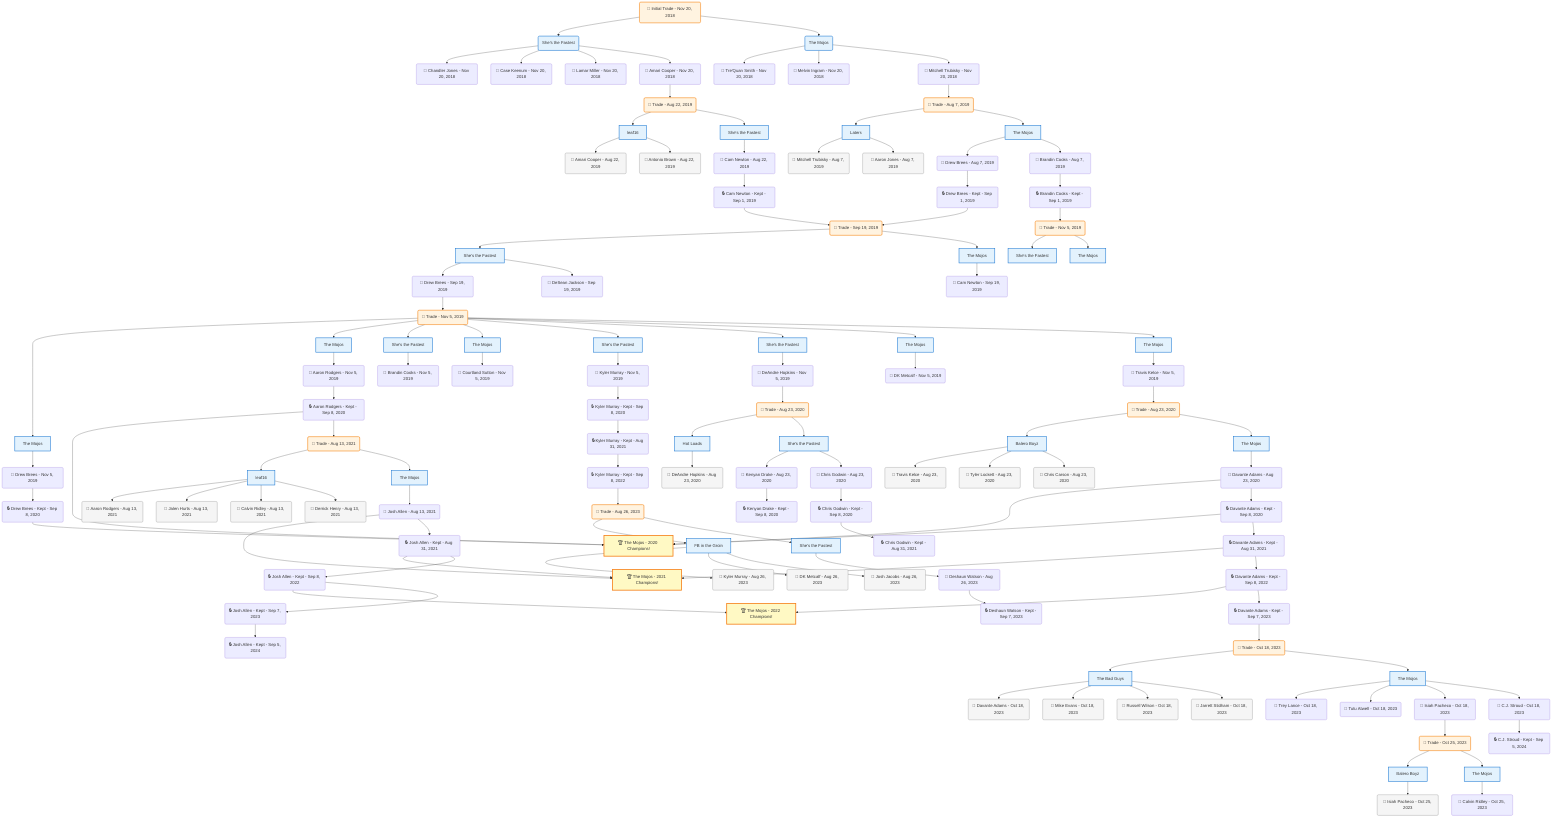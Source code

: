 flowchart TD

    TRADE_MAIN("🔄 Initial Trade - Nov 20, 2018")
    TEAM_1("She's the Fastest")
    TEAM_2("The Mojos")
    NODE_63c58406-5942-47c5-9aa0-0eb46e858add("🔄 Chandler Jones - Nov 20, 2018")
    NODE_a13c6231-66c0-4b66-af82-56e75753d801("🔄 Tre'Quan Smith - Nov 20, 2018")
    NODE_68708261-06db-4dbb-9f9f-58d8cf8524ab("🔄 Melvin Ingram - Nov 20, 2018")
    NODE_2f354ccf-05a5-4f23-9ca3-8bebf7a0167f("🔄 Case Keenum - Nov 20, 2018")
    NODE_8dc00721-c8ee-4169-8a48-ab46d38ed1e7("🔄 Mitchell Trubisky - Nov 20, 2018")
    TRADE_9e3b03b6-ca17-4eb1-9d5e-d8c48567f115_3("🔄 Trade - Aug 7, 2019")
    TEAM_825928a9-7194-43aa-b7ae-fc78c2510b16_4["Laters"]
    NODE_deac0dad-6b46-4aa4-8614-356e9a0a57bb("🔄 Mitchell Trubisky - Aug 7, 2019")
    NODE_3f395a6b-bbdc-4f0a-9d23-7ae05c827b0d("🔄 Aaron Jones - Aug 7, 2019")
    TEAM_bbe2d0ad-54cf-4c22-be82-b2a5f262a157_5["The Mojos"]
    NODE_af292526-792d-45ae-af04-d74fe086ef88("🔄 Drew Brees - Aug 7, 2019")
    NODE_854cc5fd-7579-405b-a4f9-336129c61a5d("🔒 Drew Brees - Kept - Sep 1, 2019")
    TRADE_1e1dc9fa-b6b6-4649-9a4a-9c885a9cd700_6("🔄 Trade - Sep 19, 2019")
    TEAM_4449259f-64af-44fd-9235-1facc0926234_7["She's the Fastest"]
    NODE_68b79e3b-49d8-4244-8784-a18531d13213("🔄 Drew Brees - Sep 19, 2019")
    TRADE_a667e923-b77e-43eb-954f-25ccba06a2e8_8("🔄 Trade - Nov 5, 2019")
    TEAM_bbe2d0ad-54cf-4c22-be82-b2a5f262a157_9["The Mojos"]
    NODE_7be406af-761c-4c8e-bc5c-0f25676e9648("🔄 Drew Brees - Nov 5, 2019")
    NODE_0b7b3fb5-6864-4416-9164-e0fc45c99ab7("🔒 Drew Brees - Kept - Sep 8, 2020")
    CHAMP_bbe2d0ad-54cf-4c22-be82-b2a5f262a157_2020["🏆 The Mojos - 2020 Champions!"]
    TEAM_bbe2d0ad-54cf-4c22-be82-b2a5f262a157_10["The Mojos"]
    NODE_5af397d0-26f8-42f1-9c47-64d3f8fe8285("🔄 Aaron Rodgers - Nov 5, 2019")
    NODE_047e0de7-c51b-4c5b-9d83-266f6b01c070("🔒 Aaron Rodgers - Kept - Sep 8, 2020")
    TRADE_e4fccfb4-45d7-4b39-b3fa-3c821d621471_11("🔄 Trade - Aug 13, 2021")
    TEAM_66fb98f4-89a7-45f9-893a-b41d71e6249d_12["leaf16"]
    NODE_6bb3e177-7ff8-41ea-acd8-56f4f56e1b25("🔄 Aaron Rodgers - Aug 13, 2021")
    NODE_5e353109-3472-43ef-a0e0-668c3c5fc77f("🔄 Jalen Hurts - Aug 13, 2021")
    NODE_ef11cc07-e07a-4645-bf87-834813f2a0d8("🔄 Calvin Ridley - Aug 13, 2021")
    NODE_3a3f7e20-ef59-4dec-a510-94df4939aa24("🔄 Derrick Henry - Aug 13, 2021")
    TEAM_bbe2d0ad-54cf-4c22-be82-b2a5f262a157_13["The Mojos"]
    NODE_2ad2f5a6-4438-4752-a150-99aee3abd7df("🔄 Josh Allen - Aug 13, 2021")
    CHAMP_bbe2d0ad-54cf-4c22-be82-b2a5f262a157_2021["🏆 The Mojos - 2021 Champions!"]
    NODE_eca05795-b8d2-465c-87ea-a29786bb0bf9("🔒 Josh Allen - Kept - Aug 31, 2021")
    NODE_84f20f1f-2812-482e-a17f-97b722b99b57("🔒 Josh Allen - Kept - Sep 8, 2022")
    CHAMP_bbe2d0ad-54cf-4c22-be82-b2a5f262a157_2022["🏆 The Mojos - 2022 Champions!"]
    NODE_d0ed6e4c-f454-4dfe-9a4e-7852bfb57ba7("🔒 Josh Allen - Kept - Sep 7, 2023")
    NODE_057e3440-0fad-4b3d-96b5-0f3a913430de("🔒 Josh Allen - Kept - Sep 5, 2024")
    TEAM_4449259f-64af-44fd-9235-1facc0926234_14["She's the Fastest"]
    NODE_b4bf3bc1-983b-4554-84ec-7840212803a8("🔄 Brandin Cooks - Nov 5, 2019")
    TEAM_bbe2d0ad-54cf-4c22-be82-b2a5f262a157_15["The Mojos"]
    NODE_be8fa4a3-53ab-4b4d-a635-81eab2bd44a9("🔄 Courtland Sutton - Nov 5, 2019")
    TEAM_4449259f-64af-44fd-9235-1facc0926234_16["She's the Fastest"]
    NODE_68cbe36e-1263-4591-b70a-8902c6d0f86b("🔄 Kyler Murray - Nov 5, 2019")
    NODE_7a4e5ab1-ddff-4217-99b4-80b97b2550c0("🔒 Kyler Murray - Kept - Sep 8, 2020")
    NODE_2aaaf3bf-2976-4257-b0f4-b198d1719b17("🔒 Kyler Murray - Kept - Aug 31, 2021")
    NODE_b46f79ff-a9d3-40cf-820d-fd73d6899293("🔒 Kyler Murray - Kept - Sep 8, 2022")
    TRADE_10f0728c-547e-4a2c-b5c6-cc9deec01d7a_17("🔄 Trade - Aug 26, 2023")
    TEAM_f483ecf1-cd17-4991-854b-e52dfc957b45_18["FB in the Groin"]
    NODE_6e064389-09b8-458e-b46b-337eb7318f14("🔄 Kyler Murray - Aug 26, 2023")
    NODE_ee435169-0602-428f-a779-b37ff53dc088("🔄 DK Metcalf - Aug 26, 2023")
    NODE_1ae3fee8-1da4-42d7-aa35-de49ef042a40("🔄 Josh Jacobs - Aug 26, 2023")
    TEAM_4449259f-64af-44fd-9235-1facc0926234_19["She's the Fastest"]
    NODE_5fe28168-367e-40ca-a437-33b34cb5a0fb("🔄 Deshaun Watson - Aug 26, 2023")
    NODE_6ab3b14e-3257-4dc5-afa8-9e794b051e4a("🔒 Deshaun Watson - Kept - Sep 7, 2023")
    TEAM_4449259f-64af-44fd-9235-1facc0926234_20["She's the Fastest"]
    NODE_b67baf67-df27-40d3-9fca-9bcf1039868d("🔄 DeAndre Hopkins - Nov 5, 2019")
    TRADE_3e762486-d9be-47eb-8b4f-c7a7a3f524da_21("🔄 Trade - Aug 23, 2020")
    TEAM_8e9f18ff-62c3-40e8-bb10-32f74cf4ee33_22["Hot Loads"]
    NODE_634ccd28-8ac2-4260-a31f-44769b4637aa("🔄 DeAndre Hopkins - Aug 23, 2020")
    TEAM_4449259f-64af-44fd-9235-1facc0926234_23["She's the Fastest"]
    NODE_eaa082b2-26ff-42a7-84e0-1d53c9a2af29("🔄 Kenyan Drake - Aug 23, 2020")
    NODE_e0a875a1-7456-4b9b-a261-6ee2c666343a("🔒 Kenyan Drake - Kept - Sep 8, 2020")
    NODE_7338af52-9e6f-4277-aeb6-f78afe346197("🔄 Chris Godwin - Aug 23, 2020")
    NODE_7f286d1b-93e0-40cd-a8aa-91d13505a92e("🔒 Chris Godwin - Kept - Sep 8, 2020")
    NODE_6bb534ed-3262-4bce-8aa5-7322e3ec3179("🔒 Chris Godwin - Kept - Aug 31, 2021")
    TEAM_bbe2d0ad-54cf-4c22-be82-b2a5f262a157_24["The Mojos"]
    NODE_a2e35b9f-dfdd-4358-9503-dbda9ce23f28("🔄 DK Metcalf - Nov 5, 2019")
    TEAM_bbe2d0ad-54cf-4c22-be82-b2a5f262a157_25["The Mojos"]
    NODE_b92ddfc1-1e22-41c5-8494-fedbc0a7ed77("🔄 Travis Kelce - Nov 5, 2019")
    TRADE_a74b8747-5f69-41d8-9c4e-6734ac8d7f1f_26("🔄 Trade - Aug 23, 2020")
    TEAM_2feaf03e-fb22-498e-ac8f-e596b6ba7810_27["Balero Boyz"]
    NODE_49662a29-4518-4f4e-9e3f-6e93451a9b81("🔄 Travis Kelce - Aug 23, 2020")
    NODE_da510d43-fcf9-45a7-b393-31f8307f790c("🔄 Tyler Lockett - Aug 23, 2020")
    NODE_e62a406e-ac9b-487c-8b60-f57648ed8c85("🔄 Chris Carson - Aug 23, 2020")
    TEAM_bbe2d0ad-54cf-4c22-be82-b2a5f262a157_28["The Mojos"]
    NODE_095b2baf-5664-4cff-9797-06c0e639366c("🔄 Davante Adams - Aug 23, 2020")
    NODE_4652a835-bcc8-4e4b-9d7f-275e759cdaee("🔒 Davante Adams - Kept - Sep 8, 2020")
    NODE_893a06b6-6d12-43ea-aa07-c545c6d19bd6("🔒 Davante Adams - Kept - Aug 31, 2021")
    NODE_013f5659-9e89-4e9a-adce-847eb926b90f("🔒 Davante Adams - Kept - Sep 8, 2022")
    NODE_8d0c9fc9-93df-4ea2-9620-e94229ab0248("🔒 Davante Adams - Kept - Sep 7, 2023")
    TRADE_cb741e85-5155-413a-9bbc-89b0b565b44a_29("🔄 Trade - Oct 18, 2023")
    TEAM_b2220d1a-ff75-4622-9757-09978901110f_30["The Bad Guys"]
    NODE_e3fec140-de2c-426a-a2dd-148802b3fe8f("🔄 Davante Adams - Oct 18, 2023")
    NODE_f682d985-4891-4878-bb27-7e31e62782e2("🔄 Mike Evans - Oct 18, 2023")
    NODE_b4f30b9c-73c2-4eae-847b-97dd8da4de14("🔄 Russell Wilson - Oct 18, 2023")
    NODE_63a0d36a-1cfe-479e-8e6a-ed5b54eb3321("🔄 Jarrett Stidham - Oct 18, 2023")
    TEAM_bbe2d0ad-54cf-4c22-be82-b2a5f262a157_31["The Mojos"]
    NODE_5b210a74-0640-4596-8294-143efbc19bb6("🔄 Trey Lance - Oct 18, 2023")
    NODE_0c01f8eb-a251-4952-bab0-41313b3bce60("🔄 Tutu Atwell - Oct 18, 2023")
    NODE_4cf50317-e13a-4a7c-9b32-642e89a58f47("🔄 Isiah Pacheco - Oct 18, 2023")
    TRADE_e48f96f4-8b7d-42ca-abe5-7baf4945be3e_32("🔄 Trade - Oct 25, 2023")
    TEAM_2feaf03e-fb22-498e-ac8f-e596b6ba7810_33["Balero Boyz"]
    NODE_bf1da95b-f854-40dc-9bb0-c555d7a1b2f3("🔄 Isiah Pacheco - Oct 25, 2023")
    TEAM_bbe2d0ad-54cf-4c22-be82-b2a5f262a157_34["The Mojos"]
    NODE_dfcea8a6-3bc7-4929-b68b-5291ed19a4b1("🔄 Calvin Ridley - Oct 25, 2023")
    NODE_708291bc-53f5-466c-81d8-f29d0eb4aa15("🔄 C.J. Stroud - Oct 18, 2023")
    NODE_368bdf90-93c3-482e-87ac-a0dfc88ba9f2("🔒 C.J. Stroud - Kept - Sep 5, 2024")
    NODE_c064374a-aa94-4b1b-a672-19360f93a5e3("🔄 DeSean Jackson - Sep 19, 2019")
    TEAM_bbe2d0ad-54cf-4c22-be82-b2a5f262a157_35["The Mojos"]
    NODE_5923fc5a-4a08-40f5-a8db-982b5516d806("🔄 Cam Newton - Sep 19, 2019")
    NODE_1f044a8f-7afd-48c3-b852-fbec2eb27d25("🔄 Brandin Cooks - Aug 7, 2019")
    NODE_eb91fa37-7b95-4a24-8e1f-6b99c0ea7946("🔒 Brandin Cooks - Kept - Sep 1, 2019")
    TRADE_a667e923-b77e-43eb-954f-25ccba06a2e8_36("🔄 Trade - Nov 5, 2019")
    TEAM_4449259f-64af-44fd-9235-1facc0926234_37["She's the Fastest"]
    TEAM_bbe2d0ad-54cf-4c22-be82-b2a5f262a157_38["The Mojos"]
    NODE_d52455c7-6d9d-4b40-8b65-bb300ad491a9("🔄 Lamar Miller - Nov 20, 2018")
    NODE_90bf753e-fdc7-4600-aa32-e8b2fc26a8a9("🔄 Amari Cooper - Nov 20, 2018")
    TRADE_d258c2f9-80ee-4344-8358-e8ab6684ede3_39("🔄 Trade - Aug 22, 2019")
    TEAM_66fb98f4-89a7-45f9-893a-b41d71e6249d_40["leaf16"]
    NODE_c69b04fc-2a53-45cf-b893-b1ad70c630d3("🔄 Amari Cooper - Aug 22, 2019")
    NODE_3a8b07ba-d616-4a49-b7f8-be8a5f459826("🔄 Antonio Brown - Aug 22, 2019")
    TEAM_4449259f-64af-44fd-9235-1facc0926234_41["She's the Fastest"]
    NODE_52a8ca6d-3d29-4d14-989e-6ffc63c651e0("🔄 Cam Newton - Aug 22, 2019")
    NODE_6481e70a-262c-4e01-8739-937295f4ad43("🔒 Cam Newton - Kept - Sep 1, 2019")

    TRADE_MAIN --> TEAM_1
    TRADE_MAIN --> TEAM_2
    TEAM_1 --> NODE_63c58406-5942-47c5-9aa0-0eb46e858add
    TEAM_2 --> NODE_a13c6231-66c0-4b66-af82-56e75753d801
    TEAM_2 --> NODE_68708261-06db-4dbb-9f9f-58d8cf8524ab
    TEAM_1 --> NODE_2f354ccf-05a5-4f23-9ca3-8bebf7a0167f
    TEAM_2 --> NODE_8dc00721-c8ee-4169-8a48-ab46d38ed1e7
    NODE_8dc00721-c8ee-4169-8a48-ab46d38ed1e7 --> TRADE_9e3b03b6-ca17-4eb1-9d5e-d8c48567f115_3
    TRADE_9e3b03b6-ca17-4eb1-9d5e-d8c48567f115_3 --> TEAM_825928a9-7194-43aa-b7ae-fc78c2510b16_4
    TEAM_825928a9-7194-43aa-b7ae-fc78c2510b16_4 --> NODE_deac0dad-6b46-4aa4-8614-356e9a0a57bb
    TEAM_825928a9-7194-43aa-b7ae-fc78c2510b16_4 --> NODE_3f395a6b-bbdc-4f0a-9d23-7ae05c827b0d
    TRADE_9e3b03b6-ca17-4eb1-9d5e-d8c48567f115_3 --> TEAM_bbe2d0ad-54cf-4c22-be82-b2a5f262a157_5
    TEAM_bbe2d0ad-54cf-4c22-be82-b2a5f262a157_5 --> NODE_af292526-792d-45ae-af04-d74fe086ef88
    NODE_af292526-792d-45ae-af04-d74fe086ef88 --> NODE_854cc5fd-7579-405b-a4f9-336129c61a5d
    NODE_854cc5fd-7579-405b-a4f9-336129c61a5d --> TRADE_1e1dc9fa-b6b6-4649-9a4a-9c885a9cd700_6
    TRADE_1e1dc9fa-b6b6-4649-9a4a-9c885a9cd700_6 --> TEAM_4449259f-64af-44fd-9235-1facc0926234_7
    TEAM_4449259f-64af-44fd-9235-1facc0926234_7 --> NODE_68b79e3b-49d8-4244-8784-a18531d13213
    NODE_68b79e3b-49d8-4244-8784-a18531d13213 --> TRADE_a667e923-b77e-43eb-954f-25ccba06a2e8_8
    TRADE_a667e923-b77e-43eb-954f-25ccba06a2e8_8 --> TEAM_bbe2d0ad-54cf-4c22-be82-b2a5f262a157_9
    TEAM_bbe2d0ad-54cf-4c22-be82-b2a5f262a157_9 --> NODE_7be406af-761c-4c8e-bc5c-0f25676e9648
    NODE_7be406af-761c-4c8e-bc5c-0f25676e9648 --> NODE_0b7b3fb5-6864-4416-9164-e0fc45c99ab7
    NODE_0b7b3fb5-6864-4416-9164-e0fc45c99ab7 --> CHAMP_bbe2d0ad-54cf-4c22-be82-b2a5f262a157_2020
    TRADE_a667e923-b77e-43eb-954f-25ccba06a2e8_8 --> TEAM_bbe2d0ad-54cf-4c22-be82-b2a5f262a157_10
    TEAM_bbe2d0ad-54cf-4c22-be82-b2a5f262a157_10 --> NODE_5af397d0-26f8-42f1-9c47-64d3f8fe8285
    NODE_5af397d0-26f8-42f1-9c47-64d3f8fe8285 --> NODE_047e0de7-c51b-4c5b-9d83-266f6b01c070
    NODE_047e0de7-c51b-4c5b-9d83-266f6b01c070 --> CHAMP_bbe2d0ad-54cf-4c22-be82-b2a5f262a157_2020
    NODE_047e0de7-c51b-4c5b-9d83-266f6b01c070 --> TRADE_e4fccfb4-45d7-4b39-b3fa-3c821d621471_11
    TRADE_e4fccfb4-45d7-4b39-b3fa-3c821d621471_11 --> TEAM_66fb98f4-89a7-45f9-893a-b41d71e6249d_12
    TEAM_66fb98f4-89a7-45f9-893a-b41d71e6249d_12 --> NODE_6bb3e177-7ff8-41ea-acd8-56f4f56e1b25
    TEAM_66fb98f4-89a7-45f9-893a-b41d71e6249d_12 --> NODE_5e353109-3472-43ef-a0e0-668c3c5fc77f
    TEAM_66fb98f4-89a7-45f9-893a-b41d71e6249d_12 --> NODE_ef11cc07-e07a-4645-bf87-834813f2a0d8
    TEAM_66fb98f4-89a7-45f9-893a-b41d71e6249d_12 --> NODE_3a3f7e20-ef59-4dec-a510-94df4939aa24
    TRADE_e4fccfb4-45d7-4b39-b3fa-3c821d621471_11 --> TEAM_bbe2d0ad-54cf-4c22-be82-b2a5f262a157_13
    TEAM_bbe2d0ad-54cf-4c22-be82-b2a5f262a157_13 --> NODE_2ad2f5a6-4438-4752-a150-99aee3abd7df
    NODE_2ad2f5a6-4438-4752-a150-99aee3abd7df --> CHAMP_bbe2d0ad-54cf-4c22-be82-b2a5f262a157_2021
    NODE_2ad2f5a6-4438-4752-a150-99aee3abd7df --> NODE_eca05795-b8d2-465c-87ea-a29786bb0bf9
    NODE_eca05795-b8d2-465c-87ea-a29786bb0bf9 --> CHAMP_bbe2d0ad-54cf-4c22-be82-b2a5f262a157_2021
    NODE_eca05795-b8d2-465c-87ea-a29786bb0bf9 --> NODE_84f20f1f-2812-482e-a17f-97b722b99b57
    NODE_84f20f1f-2812-482e-a17f-97b722b99b57 --> CHAMP_bbe2d0ad-54cf-4c22-be82-b2a5f262a157_2022
    NODE_84f20f1f-2812-482e-a17f-97b722b99b57 --> NODE_d0ed6e4c-f454-4dfe-9a4e-7852bfb57ba7
    NODE_d0ed6e4c-f454-4dfe-9a4e-7852bfb57ba7 --> NODE_057e3440-0fad-4b3d-96b5-0f3a913430de
    TRADE_a667e923-b77e-43eb-954f-25ccba06a2e8_8 --> TEAM_4449259f-64af-44fd-9235-1facc0926234_14
    TEAM_4449259f-64af-44fd-9235-1facc0926234_14 --> NODE_b4bf3bc1-983b-4554-84ec-7840212803a8
    TRADE_a667e923-b77e-43eb-954f-25ccba06a2e8_8 --> TEAM_bbe2d0ad-54cf-4c22-be82-b2a5f262a157_15
    TEAM_bbe2d0ad-54cf-4c22-be82-b2a5f262a157_15 --> NODE_be8fa4a3-53ab-4b4d-a635-81eab2bd44a9
    TRADE_a667e923-b77e-43eb-954f-25ccba06a2e8_8 --> TEAM_4449259f-64af-44fd-9235-1facc0926234_16
    TEAM_4449259f-64af-44fd-9235-1facc0926234_16 --> NODE_68cbe36e-1263-4591-b70a-8902c6d0f86b
    NODE_68cbe36e-1263-4591-b70a-8902c6d0f86b --> NODE_7a4e5ab1-ddff-4217-99b4-80b97b2550c0
    NODE_7a4e5ab1-ddff-4217-99b4-80b97b2550c0 --> NODE_2aaaf3bf-2976-4257-b0f4-b198d1719b17
    NODE_2aaaf3bf-2976-4257-b0f4-b198d1719b17 --> NODE_b46f79ff-a9d3-40cf-820d-fd73d6899293
    NODE_b46f79ff-a9d3-40cf-820d-fd73d6899293 --> TRADE_10f0728c-547e-4a2c-b5c6-cc9deec01d7a_17
    TRADE_10f0728c-547e-4a2c-b5c6-cc9deec01d7a_17 --> TEAM_f483ecf1-cd17-4991-854b-e52dfc957b45_18
    TEAM_f483ecf1-cd17-4991-854b-e52dfc957b45_18 --> NODE_6e064389-09b8-458e-b46b-337eb7318f14
    TEAM_f483ecf1-cd17-4991-854b-e52dfc957b45_18 --> NODE_ee435169-0602-428f-a779-b37ff53dc088
    TEAM_f483ecf1-cd17-4991-854b-e52dfc957b45_18 --> NODE_1ae3fee8-1da4-42d7-aa35-de49ef042a40
    TRADE_10f0728c-547e-4a2c-b5c6-cc9deec01d7a_17 --> TEAM_4449259f-64af-44fd-9235-1facc0926234_19
    TEAM_4449259f-64af-44fd-9235-1facc0926234_19 --> NODE_5fe28168-367e-40ca-a437-33b34cb5a0fb
    NODE_5fe28168-367e-40ca-a437-33b34cb5a0fb --> NODE_6ab3b14e-3257-4dc5-afa8-9e794b051e4a
    TRADE_a667e923-b77e-43eb-954f-25ccba06a2e8_8 --> TEAM_4449259f-64af-44fd-9235-1facc0926234_20
    TEAM_4449259f-64af-44fd-9235-1facc0926234_20 --> NODE_b67baf67-df27-40d3-9fca-9bcf1039868d
    NODE_b67baf67-df27-40d3-9fca-9bcf1039868d --> TRADE_3e762486-d9be-47eb-8b4f-c7a7a3f524da_21
    TRADE_3e762486-d9be-47eb-8b4f-c7a7a3f524da_21 --> TEAM_8e9f18ff-62c3-40e8-bb10-32f74cf4ee33_22
    TEAM_8e9f18ff-62c3-40e8-bb10-32f74cf4ee33_22 --> NODE_634ccd28-8ac2-4260-a31f-44769b4637aa
    TRADE_3e762486-d9be-47eb-8b4f-c7a7a3f524da_21 --> TEAM_4449259f-64af-44fd-9235-1facc0926234_23
    TEAM_4449259f-64af-44fd-9235-1facc0926234_23 --> NODE_eaa082b2-26ff-42a7-84e0-1d53c9a2af29
    NODE_eaa082b2-26ff-42a7-84e0-1d53c9a2af29 --> NODE_e0a875a1-7456-4b9b-a261-6ee2c666343a
    TEAM_4449259f-64af-44fd-9235-1facc0926234_23 --> NODE_7338af52-9e6f-4277-aeb6-f78afe346197
    NODE_7338af52-9e6f-4277-aeb6-f78afe346197 --> NODE_7f286d1b-93e0-40cd-a8aa-91d13505a92e
    NODE_7f286d1b-93e0-40cd-a8aa-91d13505a92e --> NODE_6bb534ed-3262-4bce-8aa5-7322e3ec3179
    TRADE_a667e923-b77e-43eb-954f-25ccba06a2e8_8 --> TEAM_bbe2d0ad-54cf-4c22-be82-b2a5f262a157_24
    TEAM_bbe2d0ad-54cf-4c22-be82-b2a5f262a157_24 --> NODE_a2e35b9f-dfdd-4358-9503-dbda9ce23f28
    TRADE_a667e923-b77e-43eb-954f-25ccba06a2e8_8 --> TEAM_bbe2d0ad-54cf-4c22-be82-b2a5f262a157_25
    TEAM_bbe2d0ad-54cf-4c22-be82-b2a5f262a157_25 --> NODE_b92ddfc1-1e22-41c5-8494-fedbc0a7ed77
    NODE_b92ddfc1-1e22-41c5-8494-fedbc0a7ed77 --> TRADE_a74b8747-5f69-41d8-9c4e-6734ac8d7f1f_26
    TRADE_a74b8747-5f69-41d8-9c4e-6734ac8d7f1f_26 --> TEAM_2feaf03e-fb22-498e-ac8f-e596b6ba7810_27
    TEAM_2feaf03e-fb22-498e-ac8f-e596b6ba7810_27 --> NODE_49662a29-4518-4f4e-9e3f-6e93451a9b81
    TEAM_2feaf03e-fb22-498e-ac8f-e596b6ba7810_27 --> NODE_da510d43-fcf9-45a7-b393-31f8307f790c
    TEAM_2feaf03e-fb22-498e-ac8f-e596b6ba7810_27 --> NODE_e62a406e-ac9b-487c-8b60-f57648ed8c85
    TRADE_a74b8747-5f69-41d8-9c4e-6734ac8d7f1f_26 --> TEAM_bbe2d0ad-54cf-4c22-be82-b2a5f262a157_28
    TEAM_bbe2d0ad-54cf-4c22-be82-b2a5f262a157_28 --> NODE_095b2baf-5664-4cff-9797-06c0e639366c
    NODE_095b2baf-5664-4cff-9797-06c0e639366c --> CHAMP_bbe2d0ad-54cf-4c22-be82-b2a5f262a157_2020
    NODE_095b2baf-5664-4cff-9797-06c0e639366c --> NODE_4652a835-bcc8-4e4b-9d7f-275e759cdaee
    NODE_4652a835-bcc8-4e4b-9d7f-275e759cdaee --> CHAMP_bbe2d0ad-54cf-4c22-be82-b2a5f262a157_2020
    NODE_4652a835-bcc8-4e4b-9d7f-275e759cdaee --> NODE_893a06b6-6d12-43ea-aa07-c545c6d19bd6
    NODE_893a06b6-6d12-43ea-aa07-c545c6d19bd6 --> CHAMP_bbe2d0ad-54cf-4c22-be82-b2a5f262a157_2021
    NODE_893a06b6-6d12-43ea-aa07-c545c6d19bd6 --> NODE_013f5659-9e89-4e9a-adce-847eb926b90f
    NODE_013f5659-9e89-4e9a-adce-847eb926b90f --> CHAMP_bbe2d0ad-54cf-4c22-be82-b2a5f262a157_2022
    NODE_013f5659-9e89-4e9a-adce-847eb926b90f --> NODE_8d0c9fc9-93df-4ea2-9620-e94229ab0248
    NODE_8d0c9fc9-93df-4ea2-9620-e94229ab0248 --> TRADE_cb741e85-5155-413a-9bbc-89b0b565b44a_29
    TRADE_cb741e85-5155-413a-9bbc-89b0b565b44a_29 --> TEAM_b2220d1a-ff75-4622-9757-09978901110f_30
    TEAM_b2220d1a-ff75-4622-9757-09978901110f_30 --> NODE_e3fec140-de2c-426a-a2dd-148802b3fe8f
    TEAM_b2220d1a-ff75-4622-9757-09978901110f_30 --> NODE_f682d985-4891-4878-bb27-7e31e62782e2
    TEAM_b2220d1a-ff75-4622-9757-09978901110f_30 --> NODE_b4f30b9c-73c2-4eae-847b-97dd8da4de14
    TEAM_b2220d1a-ff75-4622-9757-09978901110f_30 --> NODE_63a0d36a-1cfe-479e-8e6a-ed5b54eb3321
    TRADE_cb741e85-5155-413a-9bbc-89b0b565b44a_29 --> TEAM_bbe2d0ad-54cf-4c22-be82-b2a5f262a157_31
    TEAM_bbe2d0ad-54cf-4c22-be82-b2a5f262a157_31 --> NODE_5b210a74-0640-4596-8294-143efbc19bb6
    TEAM_bbe2d0ad-54cf-4c22-be82-b2a5f262a157_31 --> NODE_0c01f8eb-a251-4952-bab0-41313b3bce60
    TEAM_bbe2d0ad-54cf-4c22-be82-b2a5f262a157_31 --> NODE_4cf50317-e13a-4a7c-9b32-642e89a58f47
    NODE_4cf50317-e13a-4a7c-9b32-642e89a58f47 --> TRADE_e48f96f4-8b7d-42ca-abe5-7baf4945be3e_32
    TRADE_e48f96f4-8b7d-42ca-abe5-7baf4945be3e_32 --> TEAM_2feaf03e-fb22-498e-ac8f-e596b6ba7810_33
    TEAM_2feaf03e-fb22-498e-ac8f-e596b6ba7810_33 --> NODE_bf1da95b-f854-40dc-9bb0-c555d7a1b2f3
    TRADE_e48f96f4-8b7d-42ca-abe5-7baf4945be3e_32 --> TEAM_bbe2d0ad-54cf-4c22-be82-b2a5f262a157_34
    TEAM_bbe2d0ad-54cf-4c22-be82-b2a5f262a157_34 --> NODE_dfcea8a6-3bc7-4929-b68b-5291ed19a4b1
    TEAM_bbe2d0ad-54cf-4c22-be82-b2a5f262a157_31 --> NODE_708291bc-53f5-466c-81d8-f29d0eb4aa15
    NODE_708291bc-53f5-466c-81d8-f29d0eb4aa15 --> NODE_368bdf90-93c3-482e-87ac-a0dfc88ba9f2
    TEAM_4449259f-64af-44fd-9235-1facc0926234_7 --> NODE_c064374a-aa94-4b1b-a672-19360f93a5e3
    TRADE_1e1dc9fa-b6b6-4649-9a4a-9c885a9cd700_6 --> TEAM_bbe2d0ad-54cf-4c22-be82-b2a5f262a157_35
    TEAM_bbe2d0ad-54cf-4c22-be82-b2a5f262a157_35 --> NODE_5923fc5a-4a08-40f5-a8db-982b5516d806
    TEAM_bbe2d0ad-54cf-4c22-be82-b2a5f262a157_5 --> NODE_1f044a8f-7afd-48c3-b852-fbec2eb27d25
    NODE_1f044a8f-7afd-48c3-b852-fbec2eb27d25 --> NODE_eb91fa37-7b95-4a24-8e1f-6b99c0ea7946
    NODE_eb91fa37-7b95-4a24-8e1f-6b99c0ea7946 --> TRADE_a667e923-b77e-43eb-954f-25ccba06a2e8_36
    TRADE_a667e923-b77e-43eb-954f-25ccba06a2e8_36 --> TEAM_4449259f-64af-44fd-9235-1facc0926234_37
    TRADE_a667e923-b77e-43eb-954f-25ccba06a2e8_36 --> TEAM_bbe2d0ad-54cf-4c22-be82-b2a5f262a157_38
    TEAM_1 --> NODE_d52455c7-6d9d-4b40-8b65-bb300ad491a9
    TEAM_1 --> NODE_90bf753e-fdc7-4600-aa32-e8b2fc26a8a9
    NODE_90bf753e-fdc7-4600-aa32-e8b2fc26a8a9 --> TRADE_d258c2f9-80ee-4344-8358-e8ab6684ede3_39
    TRADE_d258c2f9-80ee-4344-8358-e8ab6684ede3_39 --> TEAM_66fb98f4-89a7-45f9-893a-b41d71e6249d_40
    TEAM_66fb98f4-89a7-45f9-893a-b41d71e6249d_40 --> NODE_c69b04fc-2a53-45cf-b893-b1ad70c630d3
    TEAM_66fb98f4-89a7-45f9-893a-b41d71e6249d_40 --> NODE_3a8b07ba-d616-4a49-b7f8-be8a5f459826
    TRADE_d258c2f9-80ee-4344-8358-e8ab6684ede3_39 --> TEAM_4449259f-64af-44fd-9235-1facc0926234_41
    TEAM_4449259f-64af-44fd-9235-1facc0926234_41 --> NODE_52a8ca6d-3d29-4d14-989e-6ffc63c651e0
    NODE_52a8ca6d-3d29-4d14-989e-6ffc63c651e0 --> NODE_6481e70a-262c-4e01-8739-937295f4ad43
    NODE_6481e70a-262c-4e01-8739-937295f4ad43 --> TRADE_1e1dc9fa-b6b6-4649-9a4a-9c885a9cd700_6

    %% Node styling
    classDef teamNode fill:#e3f2fd,stroke:#1976d2,stroke-width:2px
    classDef tradeNode fill:#fff3e0,stroke:#f57c00,stroke-width:2px
    classDef playerNode fill:#f3e5f5,stroke:#7b1fa2,stroke-width:1px
    classDef nonRootPlayerNode fill:#f5f5f5,stroke:#757575,stroke-width:1px
    classDef endNode fill:#ffebee,stroke:#c62828,stroke-width:2px
    classDef waiverNode fill:#e8f5e8,stroke:#388e3c,stroke-width:2px
    classDef championshipNode fill:#fff9c4,stroke:#f57f17,stroke-width:3px

    class TEAM_1,TEAM_2,TEAM_825928a9-7194-43aa-b7ae-fc78c2510b16_4,TEAM_bbe2d0ad-54cf-4c22-be82-b2a5f262a157_5,TEAM_4449259f-64af-44fd-9235-1facc0926234_7,TEAM_bbe2d0ad-54cf-4c22-be82-b2a5f262a157_9,TEAM_bbe2d0ad-54cf-4c22-be82-b2a5f262a157_10,TEAM_66fb98f4-89a7-45f9-893a-b41d71e6249d_12,TEAM_bbe2d0ad-54cf-4c22-be82-b2a5f262a157_13,TEAM_4449259f-64af-44fd-9235-1facc0926234_14,TEAM_bbe2d0ad-54cf-4c22-be82-b2a5f262a157_15,TEAM_4449259f-64af-44fd-9235-1facc0926234_16,TEAM_f483ecf1-cd17-4991-854b-e52dfc957b45_18,TEAM_4449259f-64af-44fd-9235-1facc0926234_19,TEAM_4449259f-64af-44fd-9235-1facc0926234_20,TEAM_8e9f18ff-62c3-40e8-bb10-32f74cf4ee33_22,TEAM_4449259f-64af-44fd-9235-1facc0926234_23,TEAM_bbe2d0ad-54cf-4c22-be82-b2a5f262a157_24,TEAM_bbe2d0ad-54cf-4c22-be82-b2a5f262a157_25,TEAM_2feaf03e-fb22-498e-ac8f-e596b6ba7810_27,TEAM_bbe2d0ad-54cf-4c22-be82-b2a5f262a157_28,TEAM_b2220d1a-ff75-4622-9757-09978901110f_30,TEAM_bbe2d0ad-54cf-4c22-be82-b2a5f262a157_31,TEAM_2feaf03e-fb22-498e-ac8f-e596b6ba7810_33,TEAM_bbe2d0ad-54cf-4c22-be82-b2a5f262a157_34,TEAM_bbe2d0ad-54cf-4c22-be82-b2a5f262a157_35,TEAM_4449259f-64af-44fd-9235-1facc0926234_37,TEAM_bbe2d0ad-54cf-4c22-be82-b2a5f262a157_38,TEAM_66fb98f4-89a7-45f9-893a-b41d71e6249d_40,TEAM_4449259f-64af-44fd-9235-1facc0926234_41 teamNode
    class CHAMP_bbe2d0ad-54cf-4c22-be82-b2a5f262a157_2020,CHAMP_bbe2d0ad-54cf-4c22-be82-b2a5f262a157_2021,CHAMP_bbe2d0ad-54cf-4c22-be82-b2a5f262a157_2022 championshipNode
    class NODE_deac0dad-6b46-4aa4-8614-356e9a0a57bb,NODE_3f395a6b-bbdc-4f0a-9d23-7ae05c827b0d,NODE_6bb3e177-7ff8-41ea-acd8-56f4f56e1b25,NODE_5e353109-3472-43ef-a0e0-668c3c5fc77f,NODE_ef11cc07-e07a-4645-bf87-834813f2a0d8,NODE_3a3f7e20-ef59-4dec-a510-94df4939aa24,NODE_6e064389-09b8-458e-b46b-337eb7318f14,NODE_ee435169-0602-428f-a779-b37ff53dc088,NODE_1ae3fee8-1da4-42d7-aa35-de49ef042a40,NODE_634ccd28-8ac2-4260-a31f-44769b4637aa,NODE_49662a29-4518-4f4e-9e3f-6e93451a9b81,NODE_da510d43-fcf9-45a7-b393-31f8307f790c,NODE_e62a406e-ac9b-487c-8b60-f57648ed8c85,NODE_e3fec140-de2c-426a-a2dd-148802b3fe8f,NODE_f682d985-4891-4878-bb27-7e31e62782e2,NODE_b4f30b9c-73c2-4eae-847b-97dd8da4de14,NODE_63a0d36a-1cfe-479e-8e6a-ed5b54eb3321,NODE_bf1da95b-f854-40dc-9bb0-c555d7a1b2f3,NODE_c69b04fc-2a53-45cf-b893-b1ad70c630d3,NODE_3a8b07ba-d616-4a49-b7f8-be8a5f459826 nonRootPlayerNode
    class TRADE_MAIN,TRADE_9e3b03b6-ca17-4eb1-9d5e-d8c48567f115_3,TRADE_1e1dc9fa-b6b6-4649-9a4a-9c885a9cd700_6,TRADE_a667e923-b77e-43eb-954f-25ccba06a2e8_8,TRADE_e4fccfb4-45d7-4b39-b3fa-3c821d621471_11,TRADE_10f0728c-547e-4a2c-b5c6-cc9deec01d7a_17,TRADE_3e762486-d9be-47eb-8b4f-c7a7a3f524da_21,TRADE_a74b8747-5f69-41d8-9c4e-6734ac8d7f1f_26,TRADE_cb741e85-5155-413a-9bbc-89b0b565b44a_29,TRADE_e48f96f4-8b7d-42ca-abe5-7baf4945be3e_32,TRADE_a667e923-b77e-43eb-954f-25ccba06a2e8_36,TRADE_d258c2f9-80ee-4344-8358-e8ab6684ede3_39 tradeNode
